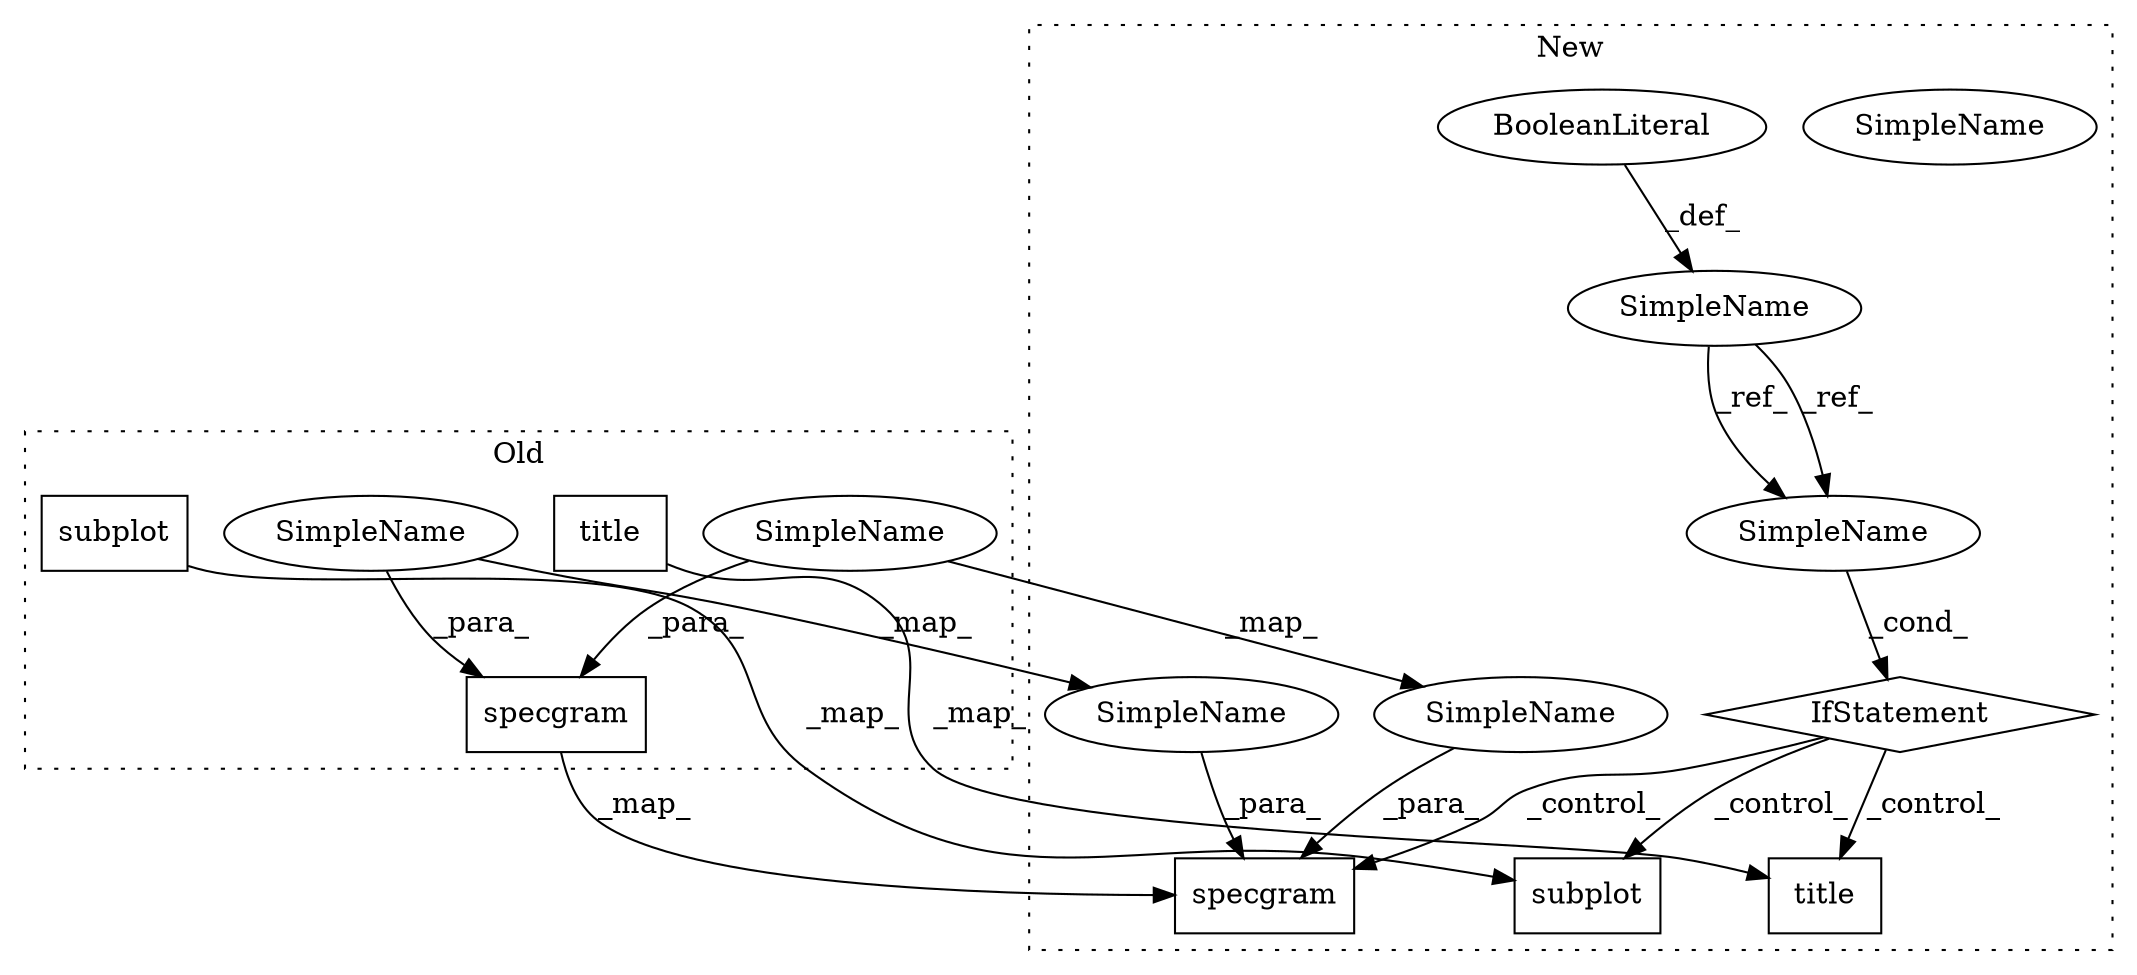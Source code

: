 digraph G {
subgraph cluster0 {
1 [label="title" a="32" s="3084,3104" l="6,1" shape="box"];
6 [label="subplot" a="32" s="2948,2961" l="8,1" shape="box"];
8 [label="specgram" a="32" s="2986,3059" l="9,1" shape="box"];
9 [label="SimpleName" a="42" s="2881" l="7" shape="ellipse"];
12 [label="SimpleName" a="42" s="2864" l="7" shape="ellipse"];
label = "Old";
style="dotted";
}
subgraph cluster1 {
2 [label="title" a="32" s="3177,3197" l="6,1" shape="box"];
3 [label="IfStatement" a="25" s="2924,2937" l="4,2" shape="diamond"];
4 [label="SimpleName" a="42" s="2928" l="9" shape="ellipse"];
5 [label="subplot" a="32" s="3037,3050" l="8,1" shape="box"];
7 [label="specgram" a="32" s="3077,3150" l="9,1" shape="box"];
10 [label="SimpleName" a="42" s="2966" l="7" shape="ellipse"];
11 [label="SimpleName" a="42" s="2947" l="7" shape="ellipse"];
13 [label="SimpleName" a="42" s="874" l="9" shape="ellipse"];
14 [label="BooleanLiteral" a="9" s="884" l="4" shape="ellipse"];
15 [label="SimpleName" a="42" s="2928" l="9" shape="ellipse"];
label = "New";
style="dotted";
}
1 -> 2 [label="_map_"];
3 -> 7 [label="_control_"];
3 -> 2 [label="_control_"];
3 -> 5 [label="_control_"];
6 -> 5 [label="_map_"];
8 -> 7 [label="_map_"];
9 -> 10 [label="_map_"];
9 -> 8 [label="_para_"];
10 -> 7 [label="_para_"];
11 -> 7 [label="_para_"];
12 -> 8 [label="_para_"];
12 -> 11 [label="_map_"];
13 -> 15 [label="_ref_"];
13 -> 15 [label="_ref_"];
14 -> 13 [label="_def_"];
15 -> 3 [label="_cond_"];
}